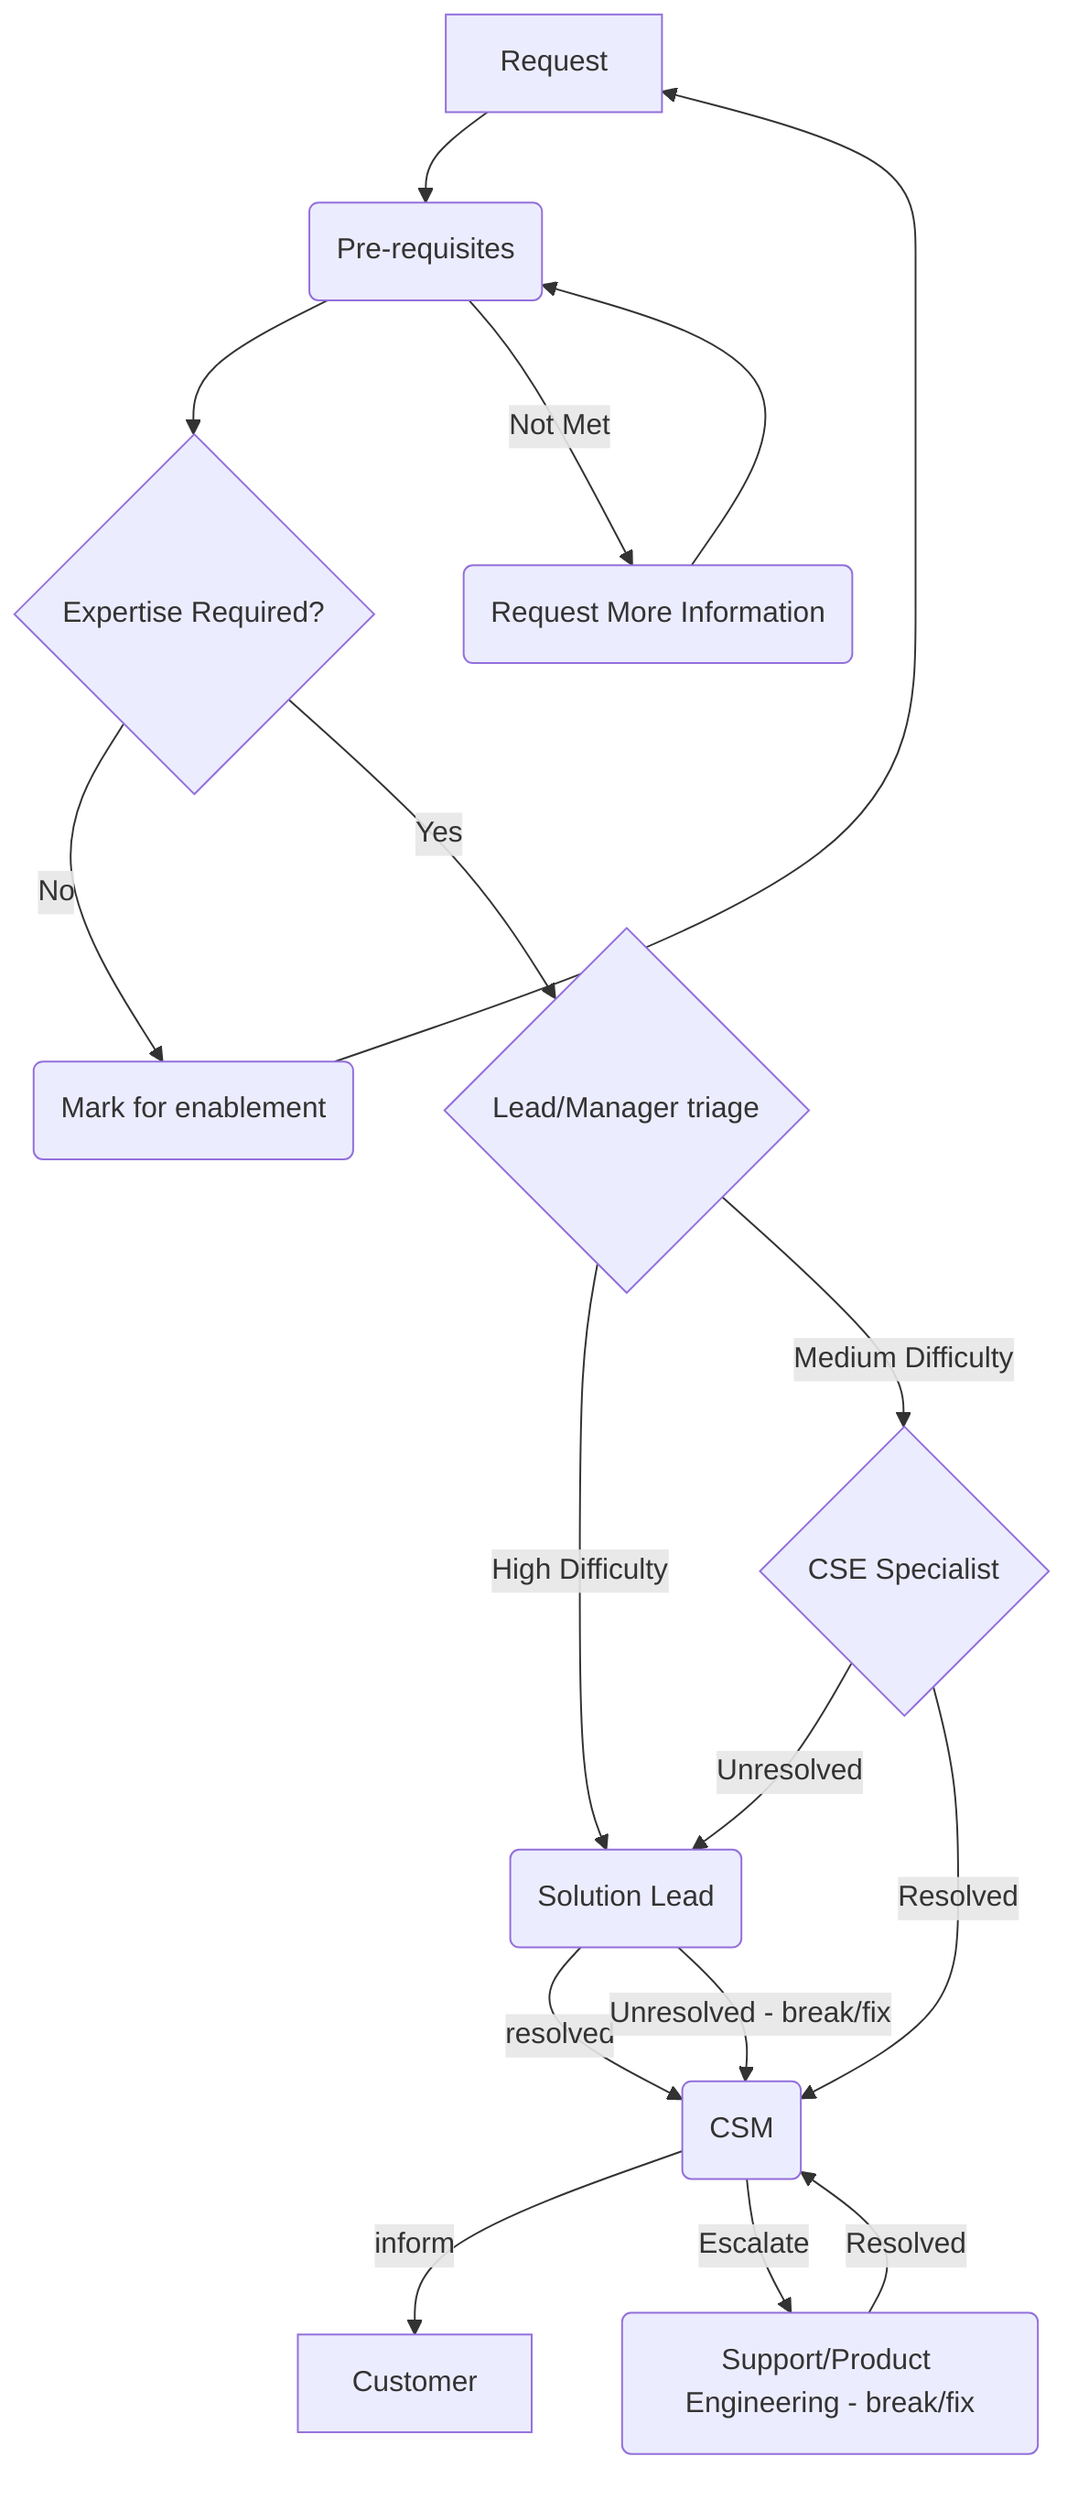 graph TD;
    A[Request] --> B(Pre-requisites)
    B --> C{Expertise Required?}
    C -->|No| D(Mark for enablement) --> A
    C -->|Yes| F{Lead/Manager triage}
    F -->|High Difficulty| Q(Solution Lead)
    F -->|Medium Difficulty| M{CSE Specialist}
    M --> |Unresolved| Q
    Q --> |resolved| I
    I --> |inform| Y[Customer]
    M --> |Resolved| I(CSM)
    Q --> |Unresolved - break/fix| I(CSM)
    I --> |Escalate| T(Support/Product Engineering - break/fix)
    T --> |Resolved| I(CSM)
    B -->|Not Met| U(Request More Information)
    U --> B